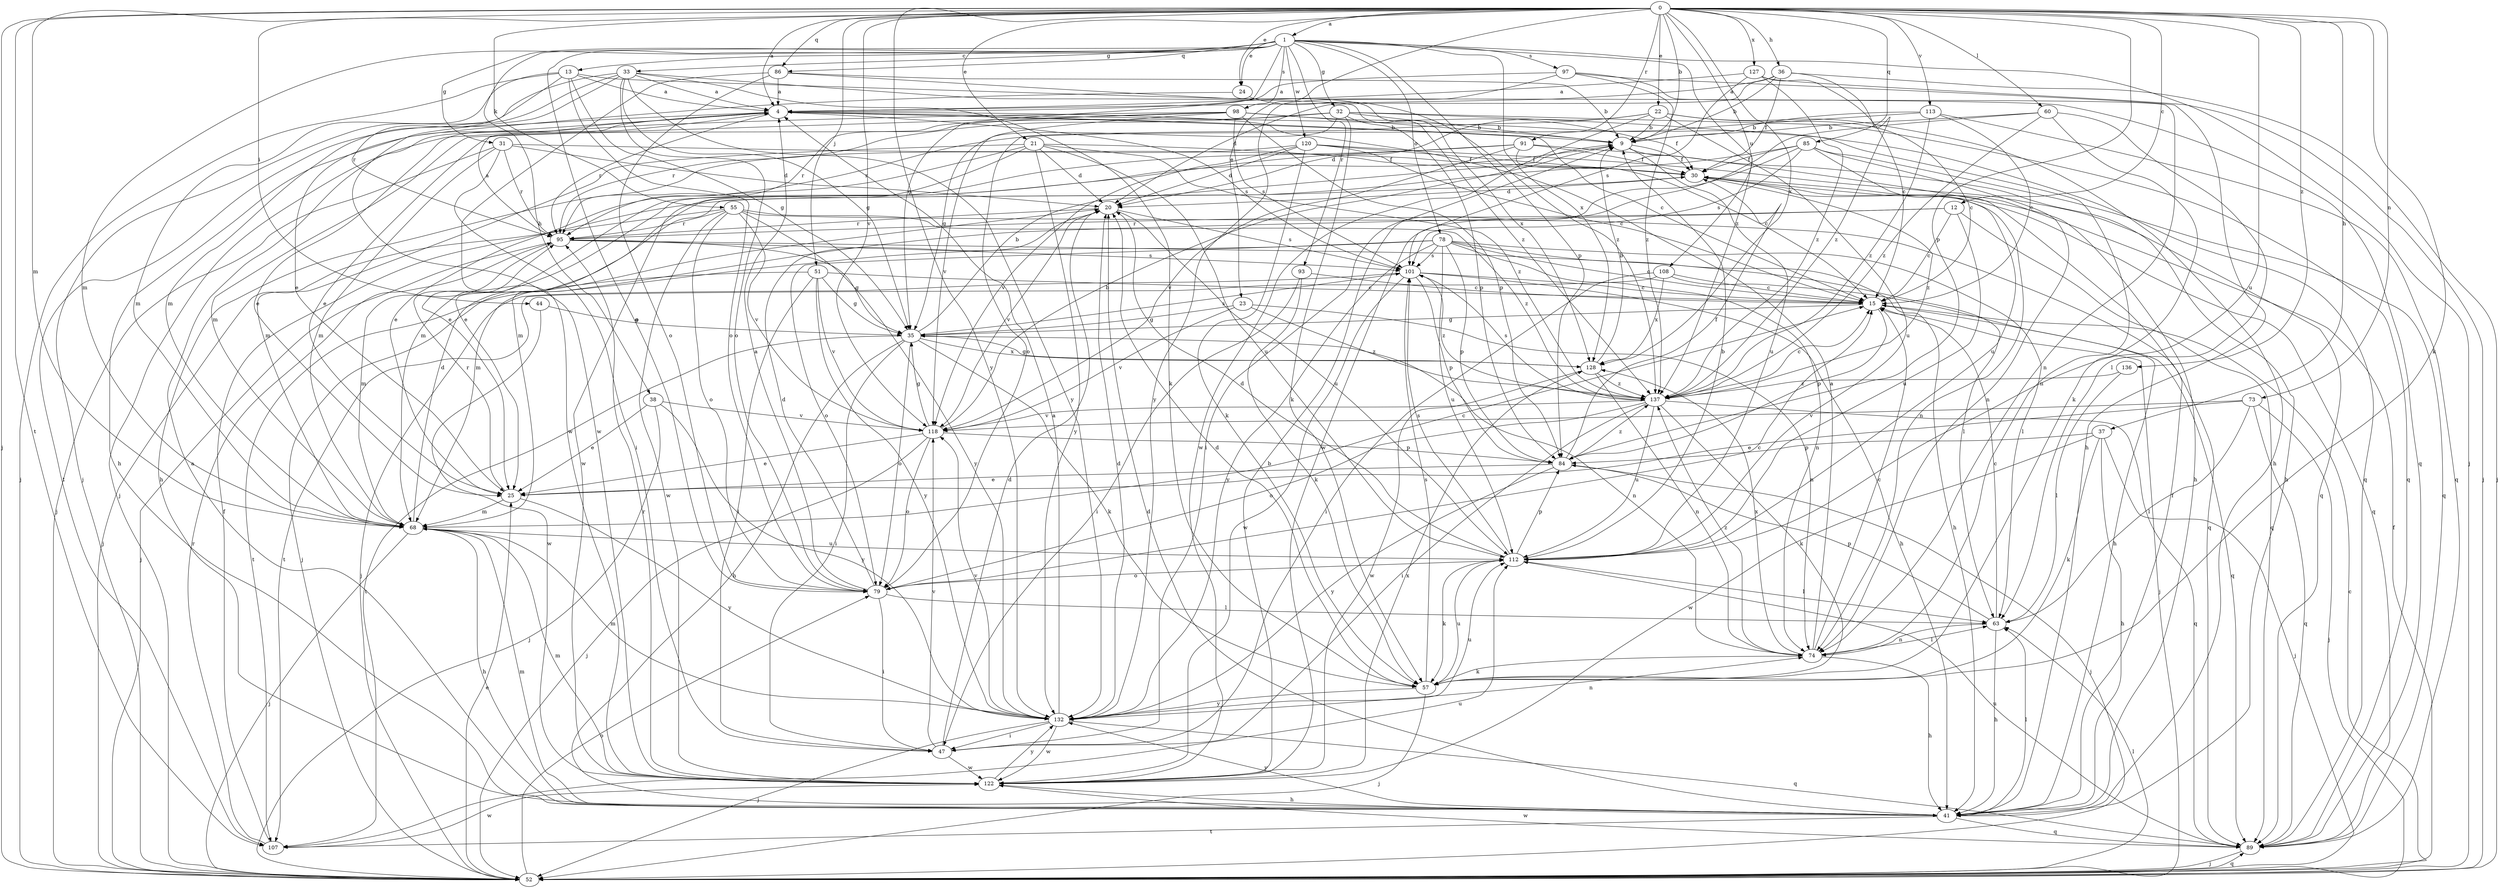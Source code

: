 strict digraph  {
0;
1;
4;
9;
12;
13;
15;
20;
21;
22;
23;
24;
25;
30;
31;
32;
33;
35;
36;
37;
38;
41;
44;
47;
51;
52;
55;
57;
60;
63;
68;
73;
74;
78;
79;
84;
85;
86;
89;
91;
93;
95;
97;
98;
101;
107;
108;
112;
113;
118;
120;
122;
127;
128;
132;
136;
137;
0 -> 1  [label=a];
0 -> 4  [label=a];
0 -> 9  [label=b];
0 -> 12  [label=c];
0 -> 21  [label=e];
0 -> 22  [label=e];
0 -> 23  [label=e];
0 -> 24  [label=e];
0 -> 36  [label=h];
0 -> 37  [label=h];
0 -> 44  [label=i];
0 -> 51  [label=j];
0 -> 52  [label=j];
0 -> 55  [label=k];
0 -> 57  [label=k];
0 -> 60  [label=l];
0 -> 68  [label=m];
0 -> 73  [label=n];
0 -> 84  [label=p];
0 -> 85  [label=q];
0 -> 86  [label=q];
0 -> 91  [label=r];
0 -> 107  [label=t];
0 -> 108  [label=u];
0 -> 112  [label=u];
0 -> 113  [label=v];
0 -> 118  [label=v];
0 -> 127  [label=x];
0 -> 128  [label=x];
0 -> 132  [label=y];
0 -> 136  [label=z];
1 -> 13  [label=c];
1 -> 24  [label=e];
1 -> 31  [label=g];
1 -> 32  [label=g];
1 -> 33  [label=g];
1 -> 35  [label=g];
1 -> 38  [label=h];
1 -> 52  [label=j];
1 -> 68  [label=m];
1 -> 78  [label=o];
1 -> 79  [label=o];
1 -> 84  [label=p];
1 -> 86  [label=q];
1 -> 93  [label=r];
1 -> 97  [label=s];
1 -> 98  [label=s];
1 -> 120  [label=w];
1 -> 128  [label=x];
1 -> 137  [label=z];
4 -> 9  [label=b];
4 -> 15  [label=c];
4 -> 25  [label=e];
4 -> 41  [label=h];
4 -> 89  [label=q];
4 -> 95  [label=r];
4 -> 101  [label=s];
4 -> 107  [label=t];
9 -> 30  [label=f];
9 -> 41  [label=h];
9 -> 68  [label=m];
9 -> 112  [label=u];
12 -> 15  [label=c];
12 -> 68  [label=m];
12 -> 89  [label=q];
12 -> 95  [label=r];
12 -> 112  [label=u];
13 -> 4  [label=a];
13 -> 35  [label=g];
13 -> 52  [label=j];
13 -> 68  [label=m];
13 -> 79  [label=o];
13 -> 89  [label=q];
13 -> 95  [label=r];
15 -> 35  [label=g];
15 -> 52  [label=j];
15 -> 84  [label=p];
15 -> 89  [label=q];
20 -> 95  [label=r];
20 -> 101  [label=s];
20 -> 112  [label=u];
20 -> 118  [label=v];
21 -> 20  [label=d];
21 -> 25  [label=e];
21 -> 30  [label=f];
21 -> 68  [label=m];
21 -> 112  [label=u];
21 -> 122  [label=w];
21 -> 132  [label=y];
21 -> 137  [label=z];
22 -> 9  [label=b];
22 -> 15  [label=c];
22 -> 20  [label=d];
22 -> 41  [label=h];
22 -> 79  [label=o];
22 -> 112  [label=u];
22 -> 122  [label=w];
23 -> 35  [label=g];
23 -> 74  [label=n];
23 -> 118  [label=v];
23 -> 137  [label=z];
24 -> 25  [label=e];
24 -> 137  [label=z];
25 -> 68  [label=m];
25 -> 95  [label=r];
25 -> 132  [label=y];
30 -> 20  [label=d];
30 -> 74  [label=n];
30 -> 89  [label=q];
30 -> 137  [label=z];
31 -> 20  [label=d];
31 -> 30  [label=f];
31 -> 47  [label=i];
31 -> 52  [label=j];
31 -> 68  [label=m];
31 -> 95  [label=r];
32 -> 9  [label=b];
32 -> 25  [label=e];
32 -> 35  [label=g];
32 -> 57  [label=k];
32 -> 74  [label=n];
32 -> 84  [label=p];
32 -> 89  [label=q];
32 -> 95  [label=r];
33 -> 4  [label=a];
33 -> 35  [label=g];
33 -> 52  [label=j];
33 -> 57  [label=k];
33 -> 68  [label=m];
33 -> 79  [label=o];
33 -> 122  [label=w];
33 -> 132  [label=y];
33 -> 137  [label=z];
35 -> 9  [label=b];
35 -> 41  [label=h];
35 -> 47  [label=i];
35 -> 57  [label=k];
35 -> 74  [label=n];
35 -> 79  [label=o];
35 -> 101  [label=s];
35 -> 107  [label=t];
35 -> 128  [label=x];
36 -> 4  [label=a];
36 -> 9  [label=b];
36 -> 20  [label=d];
36 -> 30  [label=f];
36 -> 52  [label=j];
36 -> 137  [label=z];
37 -> 41  [label=h];
37 -> 52  [label=j];
37 -> 57  [label=k];
37 -> 84  [label=p];
37 -> 122  [label=w];
38 -> 25  [label=e];
38 -> 52  [label=j];
38 -> 118  [label=v];
38 -> 132  [label=y];
41 -> 4  [label=a];
41 -> 20  [label=d];
41 -> 30  [label=f];
41 -> 63  [label=l];
41 -> 68  [label=m];
41 -> 89  [label=q];
41 -> 107  [label=t];
41 -> 132  [label=y];
44 -> 35  [label=g];
44 -> 122  [label=w];
47 -> 20  [label=d];
47 -> 118  [label=v];
47 -> 122  [label=w];
51 -> 15  [label=c];
51 -> 35  [label=g];
51 -> 47  [label=i];
51 -> 107  [label=t];
51 -> 118  [label=v];
51 -> 132  [label=y];
52 -> 15  [label=c];
52 -> 25  [label=e];
52 -> 30  [label=f];
52 -> 63  [label=l];
52 -> 79  [label=o];
52 -> 89  [label=q];
55 -> 52  [label=j];
55 -> 79  [label=o];
55 -> 89  [label=q];
55 -> 95  [label=r];
55 -> 118  [label=v];
55 -> 122  [label=w];
55 -> 132  [label=y];
55 -> 137  [label=z];
57 -> 20  [label=d];
57 -> 52  [label=j];
57 -> 101  [label=s];
57 -> 112  [label=u];
57 -> 132  [label=y];
60 -> 9  [label=b];
60 -> 57  [label=k];
60 -> 63  [label=l];
60 -> 122  [label=w];
60 -> 137  [label=z];
63 -> 15  [label=c];
63 -> 41  [label=h];
63 -> 74  [label=n];
63 -> 84  [label=p];
68 -> 15  [label=c];
68 -> 20  [label=d];
68 -> 41  [label=h];
68 -> 52  [label=j];
68 -> 112  [label=u];
73 -> 25  [label=e];
73 -> 52  [label=j];
73 -> 63  [label=l];
73 -> 89  [label=q];
73 -> 118  [label=v];
74 -> 4  [label=a];
74 -> 15  [label=c];
74 -> 41  [label=h];
74 -> 57  [label=k];
74 -> 63  [label=l];
74 -> 128  [label=x];
74 -> 137  [label=z];
78 -> 15  [label=c];
78 -> 41  [label=h];
78 -> 52  [label=j];
78 -> 63  [label=l];
78 -> 74  [label=n];
78 -> 79  [label=o];
78 -> 84  [label=p];
78 -> 101  [label=s];
78 -> 112  [label=u];
78 -> 132  [label=y];
79 -> 4  [label=a];
79 -> 15  [label=c];
79 -> 20  [label=d];
79 -> 47  [label=i];
79 -> 63  [label=l];
84 -> 25  [label=e];
84 -> 30  [label=f];
84 -> 52  [label=j];
84 -> 132  [label=y];
84 -> 137  [label=z];
85 -> 25  [label=e];
85 -> 30  [label=f];
85 -> 47  [label=i];
85 -> 74  [label=n];
85 -> 89  [label=q];
85 -> 101  [label=s];
85 -> 112  [label=u];
86 -> 4  [label=a];
86 -> 9  [label=b];
86 -> 79  [label=o];
86 -> 122  [label=w];
86 -> 128  [label=x];
89 -> 52  [label=j];
89 -> 112  [label=u];
89 -> 122  [label=w];
91 -> 15  [label=c];
91 -> 25  [label=e];
91 -> 30  [label=f];
91 -> 41  [label=h];
91 -> 68  [label=m];
91 -> 118  [label=v];
93 -> 15  [label=c];
93 -> 47  [label=i];
93 -> 57  [label=k];
95 -> 4  [label=a];
95 -> 35  [label=g];
95 -> 52  [label=j];
95 -> 63  [label=l];
95 -> 68  [label=m];
95 -> 101  [label=s];
97 -> 4  [label=a];
97 -> 41  [label=h];
97 -> 74  [label=n];
97 -> 132  [label=y];
97 -> 137  [label=z];
98 -> 9  [label=b];
98 -> 30  [label=f];
98 -> 52  [label=j];
98 -> 68  [label=m];
98 -> 84  [label=p];
98 -> 95  [label=r];
98 -> 101  [label=s];
98 -> 118  [label=v];
101 -> 15  [label=c];
101 -> 41  [label=h];
101 -> 52  [label=j];
101 -> 84  [label=p];
101 -> 122  [label=w];
101 -> 137  [label=z];
107 -> 30  [label=f];
107 -> 95  [label=r];
107 -> 112  [label=u];
107 -> 122  [label=w];
108 -> 15  [label=c];
108 -> 41  [label=h];
108 -> 47  [label=i];
108 -> 107  [label=t];
108 -> 128  [label=x];
112 -> 9  [label=b];
112 -> 20  [label=d];
112 -> 57  [label=k];
112 -> 63  [label=l];
112 -> 79  [label=o];
112 -> 84  [label=p];
112 -> 101  [label=s];
113 -> 9  [label=b];
113 -> 15  [label=c];
113 -> 89  [label=q];
113 -> 95  [label=r];
113 -> 137  [label=z];
118 -> 9  [label=b];
118 -> 25  [label=e];
118 -> 35  [label=g];
118 -> 52  [label=j];
118 -> 79  [label=o];
118 -> 84  [label=p];
120 -> 15  [label=c];
120 -> 20  [label=d];
120 -> 30  [label=f];
120 -> 41  [label=h];
120 -> 57  [label=k];
120 -> 89  [label=q];
120 -> 118  [label=v];
122 -> 9  [label=b];
122 -> 41  [label=h];
122 -> 68  [label=m];
122 -> 95  [label=r];
122 -> 128  [label=x];
122 -> 132  [label=y];
127 -> 4  [label=a];
127 -> 15  [label=c];
127 -> 52  [label=j];
127 -> 101  [label=s];
127 -> 137  [label=z];
128 -> 9  [label=b];
128 -> 35  [label=g];
128 -> 74  [label=n];
128 -> 122  [label=w];
128 -> 137  [label=z];
132 -> 4  [label=a];
132 -> 20  [label=d];
132 -> 47  [label=i];
132 -> 52  [label=j];
132 -> 68  [label=m];
132 -> 74  [label=n];
132 -> 89  [label=q];
132 -> 112  [label=u];
132 -> 118  [label=v];
132 -> 122  [label=w];
136 -> 63  [label=l];
136 -> 137  [label=z];
137 -> 15  [label=c];
137 -> 47  [label=i];
137 -> 57  [label=k];
137 -> 79  [label=o];
137 -> 89  [label=q];
137 -> 101  [label=s];
137 -> 112  [label=u];
137 -> 118  [label=v];
}

